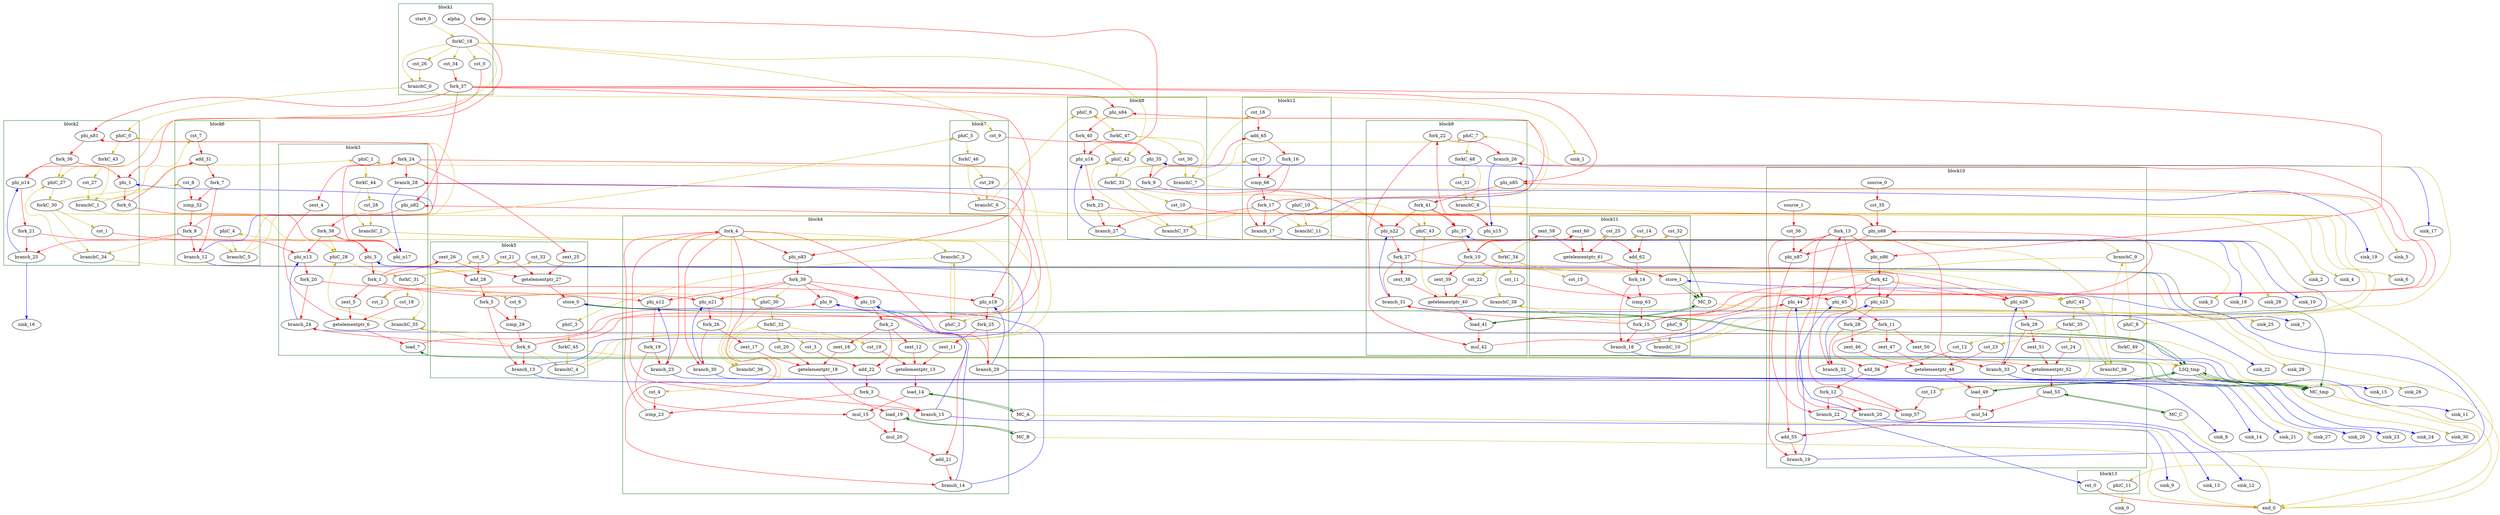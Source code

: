 Digraph G {
	splines=spline;
//DHLS version: 0.1.1" [shape = "none" pos = "20,20!"]

	subgraph cluster_0 {
	color = "darkgreen";
		label = "block1";
		"alpha" [type = "Entry", bbID= 1, in = "in1:32", out = "out1:32"];
		"beta" [type = "Entry", bbID= 1, in = "in1:32", out = "out1:32"];
		"cst_0" [type = "Constant", bbID= 1, in = "in1:32", out = "out1:32", value = "0x00000000"];
		"start_0" [type = "Entry", control= "true", bbID= 1, in = "in1:0", out = "out1:0"];
		"branchC_0" [type = "Branch", bbID= 1,  in = "in1:0 in2?:1", out = "out1+:0 out2-:0"];
		"cst_26" [type = "Constant", bbID= 1, in = "in1:32", out = "out1:32", value = "0x00000001"];
		"cst_34" [type = "Constant", bbID= 1, in = "in1:32", out = "out1:32", value = "0x00000001"];
		"forkC_18" [type = "Fork", bbID= 1, in = "in1:0", out = "out1:0 out2:0 out3:0 out4:0 out5:0 out6:0 out7:0 "];
		"fork_37" [type = "Fork", bbID= 1, in = "in1:32", out = "out1:32 out2:32 out3:32 out4:32 out5:32 out6:32 "];

	}

	subgraph cluster_1 {
	color = "darkgreen";
		label = "block2";
		"phi_1" [type = "Mux", bbID= 2, in = "in1?:1 in2:32 in3:32 ", out = "out1:32", delay=0.366];
		"cst_1" [type = "Constant", bbID= 2, in = "in1:32", out = "out1:32", value = "0x00000000"];
		"phiC_0" [type = "Merge", bbID= 2, in = "in1:0 in2:0 ", out = "out1:0", delay=0.166];
		"branchC_1" [type = "Branch", bbID= 2,  in = "in1:0 in2?:1", out = "out1+:0 out2-:0"];
		"cst_27" [type = "Constant", bbID= 2, in = "in1:32", out = "out1:32", value = "0x00000001"];
		"phi_n14" [type = "Mux", bbID= 2, in = "in1?:1 in2:32 in3:32 ", out = "out1:32", delay=0.366];
		"phiC_27" [type = "Mux", bbID= 2, in = "in1?:1 in2:0 in3:0 ", out = "out1:0", delay=0.166];
		"phi_n81" [type = "Merge", bbID= 2, in = "in1:32 in2:32*i ", out = "out1:32", delay=0.366];
		"branch_25" [type = "Branch", bbID= 2,  in = "in1:32 in2?:1*i", out = "out1+:32 out2-:32"];
		"branchC_34" [type = "Branch", bbID= 2,  in = "in1:0 in2?:1*i", out = "out1+:0 out2-:0"];
		"fork_0" [type = "Fork", bbID= 2, in = "in1:32", out = "out1:32 out2:32 "];
		"fork_21" [type = "Fork", bbID= 2, in = "in1:32", out = "out1:32 out2:32 "];
		"forkC_30" [type = "Fork", bbID= 2, in = "in1:0", out = "out1:0 out2:0 out3:0 out4:0 out5:0 "];
		"fork_36" [type = "Fork", bbID= 2, in = "in1:32", out = "out1:32 out2:32 out3:32 "];
		"forkC_43" [type = "Fork", bbID= 2, in = "in1:0", out = "out1:0 out2:0 "];

	}

	subgraph cluster_2 {
	color = "darkgreen";
		label = "block3";
		"phi_3" [type = "Mux", bbID= 3, in = "in1?:1 in2:32 in3:32 ", out = "out1:32", delay=0.366];
		"zext_4" [type = "Operator", bbID= 3, op = "zext_op", in = "in1:32 ", out = "out1:32 ", delay=0.000, latency=0, II=1];
		"zext_5" [type = "Operator", bbID= 3, op = "zext_op", in = "in1:32 ", out = "out1:32 ", delay=0.000, latency=0, II=1];
		"getelementptr_6" [type = "Operator", bbID= 3, op = "getelementptr_op", in = "in1:32 in2:32 in3:32 ", out = "out1:32 ", constants=1, delay=2.966, latency=0, II=1];
		"load_7" [type = "Operator", bbID= 3, op = "mc_load_op",bbID= 3, portId= 0, offset= 0, in = "in1:32 in2:32", out = "out1:32 out2:32 ", delay=0.000, latency=2, II=1];
		"cst_2" [type = "Constant", bbID= 3, in = "in1:32", out = "out1:32", value = "0x00000000"];
		"cst_18" [type = "Constant", bbID= 3, in = "in1:32", out = "out1:32", value = "0x0000000A"];
		"phiC_1" [type = "Merge", bbID= 3, in = "in1:0 in2:0 ", out = "out1:0", delay=0.166];
		"branchC_2" [type = "Branch", bbID= 3,  in = "in1:0 in2?:1", out = "out1+:0 out2-:0"];
		"cst_28" [type = "Constant", bbID= 3, in = "in1:32", out = "out1:32", value = "0x00000001"];
		"phi_n13" [type = "Mux", bbID= 3, in = "in1?:1 in2:32 in3:32 ", out = "out1:32", delay=0.366];
		"phi_n17" [type = "Mux", bbID= 3, in = "in1?:1 in2:32 in3:32 ", out = "out1:32", delay=0.366];
		"phiC_28" [type = "Mux", bbID= 3, in = "in1?:1 in2:0 in3:0 ", out = "out1:0", delay=0.166];
		"phi_n82" [type = "Merge", bbID= 3, in = "in1:32 in2:32*i ", out = "out1:32", delay=0.366];
		"branch_24" [type = "Branch", bbID= 3,  in = "in1:32 in2?:1*i", out = "out1+:32 out2-:32"];
		"branch_28" [type = "Branch", bbID= 3,  in = "in1:32 in2?:1*i", out = "out1+:32 out2-:32"];
		"branchC_35" [type = "Branch", bbID= 3,  in = "in1:0 in2?:1*i", out = "out1+:0 out2-:0"];
		"fork_1" [type = "Fork", bbID= 3, in = "in1:32", out = "out1:32 out2:32 out3:32 out4:32 "];
		"fork_20" [type = "Fork", bbID= 3, in = "in1:32", out = "out1:32 out2:32 "];
		"fork_24" [type = "Fork", bbID= 3, in = "in1:32", out = "out1:32 out2:32 out3:32 out4:32 "];
		"forkC_31" [type = "Fork", bbID= 3, in = "in1:0", out = "out1:0 out2:0 out3:0 out4:0 out5:0 out6:0 out7:0 out8:0 "];
		"fork_38" [type = "Fork", bbID= 3, in = "in1:32", out = "out1:32 out2:32 out3:32 out4:32 "];
		"forkC_44" [type = "Fork", bbID= 3, in = "in1:0", out = "out1:0 out2:0 "];

	}

	subgraph cluster_3 {
	color = "darkgreen";
		label = "block4";
		"phi_9" [type = "Mux", bbID= 4, in = "in1?:1 in2:32 in3:32 ", out = "out1:32", delay=0.366];
		"phi_10" [type = "Mux", bbID= 4, in = "in1?:1 in2:32 in3:32 ", out = "out1:32", delay=0.366];
		"zext_11" [type = "Operator", bbID= 4, op = "zext_op", in = "in1:32 ", out = "out1:32 ", delay=0.000, latency=0, II=1];
		"zext_12" [type = "Operator", bbID= 4, op = "zext_op", in = "in1:32 ", out = "out1:32 ", delay=0.000, latency=0, II=1];
		"getelementptr_13" [type = "Operator", bbID= 4, op = "getelementptr_op", in = "in1:32 in2:32 in3:32 ", out = "out1:32 ", constants=1, delay=2.966, latency=0, II=1];
		"load_14" [type = "Operator", bbID= 4, op = "mc_load_op",bbID= 4, portId= 0, offset= 0, in = "in1:32 in2:32", out = "out1:32 out2:32 ", delay=0.000, latency=2, II=1];
		"mul_15" [type = "Operator", bbID= 4, op = "mul_op", in = "in1:32 in2:32 ", out = "out1:32 ", delay=0.000, latency=4, II=1];
		"zext_16" [type = "Operator", bbID= 4, op = "zext_op", in = "in1:32 ", out = "out1:32 ", delay=0.000, latency=0, II=1];
		"zext_17" [type = "Operator", bbID= 4, op = "zext_op", in = "in1:32 ", out = "out1:32 ", delay=0.000, latency=0, II=1];
		"getelementptr_18" [type = "Operator", bbID= 4, op = "getelementptr_op", in = "in1:32 in2:32 in3:32 ", out = "out1:32 ", constants=1, delay=2.966, latency=0, II=1];
		"load_19" [type = "Operator", bbID= 4, op = "mc_load_op",bbID= 4, portId= 0, offset= 0, in = "in1:32 in2:32", out = "out1:32 out2:32 ", delay=0.000, latency=2, II=1];
		"mul_20" [type = "Operator", bbID= 4, op = "mul_op", in = "in1:32 in2:32 ", out = "out1:32 ", delay=0.000, latency=4, II=1];
		"add_21" [type = "Operator", bbID= 4, op = "add_op", in = "in1:32 in2:32 ", out = "out1:32 ", delay=1.693, latency=0, II=1];
		"cst_3" [type = "Constant", bbID= 4, in = "in1:32", out = "out1:32", value = "0x00000001"];
		"add_22" [type = "Operator", bbID= 4, op = "add_op", in = "in1:32 in2:32 ", out = "out1:32 ", delay=1.693, latency=0, II=1];
		"cst_4" [type = "Constant", bbID= 4, in = "in1:32", out = "out1:32", value = "0x0000000A"];
		"icmp_23" [type = "Operator", bbID= 4, op = "icmp_ult_op", in = "in1:32 in2:32 ", out = "out1:1 ", delay=1.530, latency=0, II=1];
		"cst_19" [type = "Constant", bbID= 4, in = "in1:32", out = "out1:32", value = "0x0000000A"];
		"cst_20" [type = "Constant", bbID= 4, in = "in1:32", out = "out1:32", value = "0x0000000A"];
		"phiC_2" [type = "Merge", bbID= 4, in = "in1:0 in2:0 ", out = "out1:0", delay=0.166];
		"branchC_3" [type = "Branch", bbID= 4,  in = "in1:0 in2?:1", out = "out1+:0 out2-:0"];
		"phi_n12" [type = "Mux", bbID= 4, in = "in1?:1 in2:32 in3:32 ", out = "out1:32", delay=0.366];
		"phi_n18" [type = "Mux", bbID= 4, in = "in1?:1 in2:32 in3:32 ", out = "out1:32", delay=0.366];
		"phi_n21" [type = "Mux", bbID= 4, in = "in1?:1 in2:32 in3:32 ", out = "out1:32", delay=0.366];
		"phiC_30" [type = "Mux", bbID= 4, in = "in1?:1 in2:0 in3:0 ", out = "out1:0", delay=0.166];
		"branch_14" [type = "Branch", bbID= 4,  in = "in1:32 in2?:1*i", out = "out1+:32 out2-:32"];
		"phi_n83" [type = "Merge", bbID= 4, in = "in1:32 in2:32*i ", out = "out1:32", delay=0.366];
		"branch_15" [type = "Branch", bbID= 4,  in = "in1:32 in2?:1*i", out = "out1+:32 out2-:32"];
		"branch_23" [type = "Branch", bbID= 4,  in = "in1:32 in2?:1*i", out = "out1+:32 out2-:32"];
		"branch_29" [type = "Branch", bbID= 4,  in = "in1:32 in2?:1*i", out = "out1+:32 out2-:32"];
		"branch_30" [type = "Branch", bbID= 4,  in = "in1:32 in2?:1*i", out = "out1+:32 out2-:32"];
		"branchC_36" [type = "Branch", bbID= 4,  in = "in1:0 in2?:1*i", out = "out1+:0 out2-:0"];
		"fork_2" [type = "Fork", bbID= 4, in = "in1:32", out = "out1:32 out2:32 out3:32 "];
		"fork_3" [type = "Fork", bbID= 4, in = "in1:32", out = "out1:32 out2:32 "];
		"fork_4" [type = "Fork", bbID= 4, in = "in1:32", out = "out1:32 out2:32 out3:32 out4:32 out5:32 out6:32 out7:32 out8:32 "];
		"fork_19" [type = "Fork", bbID= 4, in = "in1:32", out = "out1:32 out2:32 "];
		"fork_25" [type = "Fork", bbID= 4, in = "in1:32", out = "out1:32 out2:32 "];
		"fork_26" [type = "Fork", bbID= 4, in = "in1:32", out = "out1:32 out2:32 "];
		"forkC_32" [type = "Fork", bbID= 4, in = "in1:0", out = "out1:0 out2:0 out3:0 out4:0 out5:0 "];
		"fork_39" [type = "Fork", bbID= 4, in = "in1:32", out = "out1:32 out2:32 out3:32 out4:32 out5:32 out6:32 "];

	}

	subgraph cluster_4 {
	color = "darkgreen";
		label = "block5";
		"zext_25" [type = "Operator", bbID= 5, op = "zext_op", in = "in1:32 ", out = "out1:32 ", delay=0.000, latency=0, II=1];
		"zext_26" [type = "Operator", bbID= 5, op = "zext_op", in = "in1:32 ", out = "out1:32 ", delay=0.000, latency=0, II=1];
		"getelementptr_27" [type = "Operator", bbID= 5, op = "getelementptr_op", in = "in1:32 in2:32 in3:32 ", out = "out1:32 ", constants=1, delay=2.966, latency=0, II=1];
		"store_0" [type = "Operator", bbID= 5, op = "lsq_store_op",bbID= 5, portId= 0, offset= 0, in = "in1:32 in2:32 ", out = "out1:32 out2:32", delay=0.000, latency=0, II=1];
		"cst_5" [type = "Constant", bbID= 5, in = "in1:32", out = "out1:32", value = "0x00000001"];
		"add_28" [type = "Operator", bbID= 5, op = "add_op", in = "in1:32 in2:32 ", out = "out1:32 ", delay=1.693, latency=0, II=1];
		"cst_6" [type = "Constant", bbID= 5, in = "in1:32", out = "out1:32", value = "0x0000000A"];
		"icmp_29" [type = "Operator", bbID= 5, op = "icmp_ult_op", in = "in1:32 in2:32 ", out = "out1:1 ", delay=1.530, latency=0, II=1];
		"cst_21" [type = "Constant", bbID= 5, in = "in1:32", out = "out1:32", value = "0x0000000A"];
		"phiC_3" [type = "Merge", bbID= 5, in = "in1:0 ", out = "out1:0", delay=0.166];
		"branchC_4" [type = "Branch", bbID= 5,  in = "in1:0 in2?:1", out = "out1+:0 out2-:0"];
		"cst_33" [type = "Constant", bbID= 5, in = "in1:32", out = "out1:32", value = "0x00000001"];
		"branch_13" [type = "Branch", bbID= 5,  in = "in1:32 in2?:1*i", out = "out1+:32 out2-:32"];
		"fork_5" [type = "Fork", bbID= 5, in = "in1:32", out = "out1:32 out2:32 "];
		"fork_6" [type = "Fork", bbID= 5, in = "in1:32", out = "out1:32 out2:32 out3:32 out4:32 out5:32 out6:32 "];
		"forkC_45" [type = "Fork", bbID= 5, in = "in1:0", out = "out1:0 out2:0 "];

	}

	subgraph cluster_5 {
	color = "darkgreen";
		label = "block6";
		"cst_7" [type = "Constant", bbID= 6, in = "in1:32", out = "out1:32", value = "0x00000001"];
		"add_31" [type = "Operator", bbID= 6, op = "add_op", in = "in1:32 in2:32 ", out = "out1:32 ", delay=1.693, latency=0, II=1];
		"cst_8" [type = "Constant", bbID= 6, in = "in1:32", out = "out1:32", value = "0x0000000A"];
		"icmp_32" [type = "Operator", bbID= 6, op = "icmp_ult_op", in = "in1:32 in2:32 ", out = "out1:1 ", delay=1.530, latency=0, II=1];
		"phiC_4" [type = "Merge", bbID= 6, in = "in1:0 ", out = "out1:0", delay=0.166];
		"branchC_5" [type = "Branch", bbID= 6,  in = "in1:0 in2?:1", out = "out1+:0 out2-:0"];
		"branch_12" [type = "Branch", bbID= 6,  in = "in1:32 in2?:1*i", out = "out1+:32 out2-:32"];
		"fork_7" [type = "Fork", bbID= 6, in = "in1:32", out = "out1:32 out2:32 "];
		"fork_8" [type = "Fork", bbID= 6, in = "in1:32", out = "out1:32 out2:32 out3:32 out4:32 out5:32 "];

	}

	subgraph cluster_6 {
	color = "darkgreen";
		label = "block7";
		"cst_9" [type = "Constant", bbID= 7, in = "in1:32", out = "out1:32", value = "0x00000000"];
		"phiC_5" [type = "Merge", bbID= 7, in = "in1:0 ", out = "out1:0", delay=0.166];
		"branchC_6" [type = "Branch", bbID= 7,  in = "in1:0 in2?:1", out = "out1+:0 out2-:0"];
		"cst_29" [type = "Constant", bbID= 7, in = "in1:32", out = "out1:32", value = "0x00000001"];
		"forkC_46" [type = "Fork", bbID= 7, in = "in1:0", out = "out1:0 out2:0 "];

	}

	subgraph cluster_7 {
	color = "darkgreen";
		label = "block8";
		"phi_35" [type = "Mux", bbID= 8, in = "in1?:1 in2:32 in3:32 ", out = "out1:32", delay=0.366];
		"cst_10" [type = "Constant", bbID= 8, in = "in1:32", out = "out1:32", value = "0x00000000"];
		"phiC_6" [type = "Merge", bbID= 8, in = "in1:0 in2:0 ", out = "out1:0", delay=0.166];
		"branchC_7" [type = "Branch", bbID= 8,  in = "in1:0 in2?:1", out = "out1+:0 out2-:0"];
		"cst_30" [type = "Constant", bbID= 8, in = "in1:32", out = "out1:32", value = "0x00000001"];
		"phi_n16" [type = "Mux", bbID= 8, in = "in1?:1 in2:32 in3:32 ", out = "out1:32", delay=0.366];
		"phiC_42" [type = "Mux", bbID= 8, in = "in1?:1 in2:0 in3:0 ", out = "out1:0", delay=0.166];
		"phi_n84" [type = "Merge", bbID= 8, in = "in1:32 in2:32*i ", out = "out1:32", delay=0.366];
		"branch_27" [type = "Branch", bbID= 8,  in = "in1:32 in2?:1*i", out = "out1+:32 out2-:32"];
		"branchC_37" [type = "Branch", bbID= 8,  in = "in1:0 in2?:1*i", out = "out1+:0 out2-:0"];
		"fork_9" [type = "Fork", bbID= 8, in = "in1:32", out = "out1:32 out2:32 "];
		"fork_23" [type = "Fork", bbID= 8, in = "in1:32", out = "out1:32 out2:32 "];
		"forkC_33" [type = "Fork", bbID= 8, in = "in1:0", out = "out1:0 out2:0 out3:0 out4:0 out5:0 "];
		"fork_40" [type = "Fork", bbID= 8, in = "in1:32", out = "out1:32 out2:32 out3:32 "];
		"forkC_47" [type = "Fork", bbID= 8, in = "in1:0", out = "out1:0 out2:0 "];

	}

	subgraph cluster_8 {
	color = "darkgreen";
		label = "block9";
		"phi_37" [type = "Mux", bbID= 9, in = "in1?:1 in2:32 in3:32 ", out = "out1:32", delay=0.366];
		"zext_38" [type = "Operator", bbID= 9, op = "zext_op", in = "in1:32 ", out = "out1:32 ", delay=0.000, latency=0, II=1];
		"zext_39" [type = "Operator", bbID= 9, op = "zext_op", in = "in1:32 ", out = "out1:32 ", delay=0.000, latency=0, II=1];
		"getelementptr_40" [type = "Operator", bbID= 9, op = "getelementptr_op", in = "in1:32 in2:32 in3:32 ", out = "out1:32 ", constants=1, delay=2.966, latency=0, II=1];
		"load_41" [type = "Operator", bbID= 9, op = "mc_load_op",bbID= 9, portId= 0, offset= 0, in = "in1:32 in2:32", out = "out1:32 out2:32 ", delay=0.000, latency=2, II=1];
		"mul_42" [type = "Operator", bbID= 9, op = "mul_op", in = "in1:32 in2:32 ", out = "out1:32 ", delay=0.000, latency=4, II=1];
		"cst_11" [type = "Constant", bbID= 9, in = "in1:32", out = "out1:32", value = "0x00000000"];
		"cst_22" [type = "Constant", bbID= 9, in = "in1:32", out = "out1:32", value = "0x0000000A"];
		"phiC_7" [type = "Merge", bbID= 9, in = "in1:0 in2:0 ", out = "out1:0", delay=0.166];
		"branchC_8" [type = "Branch", bbID= 9,  in = "in1:0 in2?:1", out = "out1+:0 out2-:0"];
		"cst_31" [type = "Constant", bbID= 9, in = "in1:32", out = "out1:32", value = "0x00000001"];
		"phi_n15" [type = "Mux", bbID= 9, in = "in1?:1 in2:32 in3:32 ", out = "out1:32", delay=0.366];
		"phi_n22" [type = "Mux", bbID= 9, in = "in1?:1 in2:32 in3:32 ", out = "out1:32", delay=0.366];
		"phiC_43" [type = "Mux", bbID= 9, in = "in1?:1 in2:0 in3:0 ", out = "out1:0", delay=0.166];
		"phi_n85" [type = "Merge", bbID= 9, in = "in1:32 in2:32*i ", out = "out1:32", delay=0.366];
		"branch_26" [type = "Branch", bbID= 9,  in = "in1:32 in2?:1*i", out = "out1+:32 out2-:32"];
		"branch_31" [type = "Branch", bbID= 9,  in = "in1:32 in2?:1*i", out = "out1+:32 out2-:32"];
		"branchC_38" [type = "Branch", bbID= 9,  in = "in1:0 in2?:1*i", out = "out1+:0 out2-:0"];
		"fork_10" [type = "Fork", bbID= 9, in = "in1:32", out = "out1:32 out2:32 out3:32 out4:32 "];
		"fork_22" [type = "Fork", bbID= 9, in = "in1:32", out = "out1:32 out2:32 "];
		"fork_27" [type = "Fork", bbID= 9, in = "in1:32", out = "out1:32 out2:32 out3:32 out4:32 "];
		"forkC_34" [type = "Fork", bbID= 9, in = "in1:0", out = "out1:0 out2:0 out3:0 out4:0 out5:0 out6:0 out7:0 out8:0 "];
		"fork_41" [type = "Fork", bbID= 9, in = "in1:32", out = "out1:32 out2:32 out3:32 out4:32 "];
		"forkC_48" [type = "Fork", bbID= 9, in = "in1:0", out = "out1:0 out2:0 "];

	}

	subgraph cluster_9 {
	color = "darkgreen";
		label = "block10";
		"phi_44" [type = "Mux", bbID= 10, in = "in1?:1 in2:32 in3:32 ", out = "out1:32", delay=0.366];
		"phi_45" [type = "Mux", bbID= 10, in = "in1?:1 in2:32 in3:32 ", out = "out1:32", delay=0.366];
		"zext_46" [type = "Operator", bbID= 10, op = "zext_op", in = "in1:32 ", out = "out1:32 ", delay=0.000, latency=0, II=1];
		"zext_47" [type = "Operator", bbID= 10, op = "zext_op", in = "in1:32 ", out = "out1:32 ", delay=0.000, latency=0, II=1];
		"getelementptr_48" [type = "Operator", bbID= 10, op = "getelementptr_op", in = "in1:32 in2:32 in3:32 ", out = "out1:32 ", constants=1, delay=2.966, latency=0, II=1];
		"load_49" [type = "Operator", bbID= 10, op = "lsq_load_op",bbID= 10, portId= 0, offset= 0, in = "in1:32 in2:32", out = "out1:32 out2:32 ", delay=0.000, latency=5, II=1];
		"zext_50" [type = "Operator", bbID= 10, op = "zext_op", in = "in1:32 ", out = "out1:32 ", delay=0.000, latency=0, II=1];
		"zext_51" [type = "Operator", bbID= 10, op = "zext_op", in = "in1:32 ", out = "out1:32 ", delay=0.000, latency=0, II=1];
		"getelementptr_52" [type = "Operator", bbID= 10, op = "getelementptr_op", in = "in1:32 in2:32 in3:32 ", out = "out1:32 ", constants=1, delay=2.966, latency=0, II=1];
		"load_53" [type = "Operator", bbID= 10, op = "mc_load_op",bbID= 10, portId= 0, offset= 0, in = "in1:32 in2:32", out = "out1:32 out2:32 ", delay=0.000, latency=2, II=1];
		"mul_54" [type = "Operator", bbID= 10, op = "mul_op", in = "in1:32 in2:32 ", out = "out1:32 ", delay=0.000, latency=4, II=1];
		"add_55" [type = "Operator", bbID= 10, op = "add_op", in = "in1:32 in2:32 ", out = "out1:32 ", delay=1.693, latency=0, II=1];
		"cst_12" [type = "Constant", bbID= 10, in = "in1:32", out = "out1:32", value = "0x00000001"];
		"add_56" [type = "Operator", bbID= 10, op = "add_op", in = "in1:32 in2:32 ", out = "out1:32 ", delay=1.693, latency=0, II=1];
		"cst_13" [type = "Constant", bbID= 10, in = "in1:32", out = "out1:32", value = "0x0000000A"];
		"icmp_57" [type = "Operator", bbID= 10, op = "icmp_ult_op", in = "in1:32 in2:32 ", out = "out1:1 ", delay=1.530, latency=0, II=1];
		"cst_23" [type = "Constant", bbID= 10, in = "in1:32", out = "out1:32", value = "0x0000000A"];
		"cst_24" [type = "Constant", bbID= 10, in = "in1:32", out = "out1:32", value = "0x0000000A"];
		"phiC_8" [type = "Merge", bbID= 10, in = "in1:0 in2:0 ", out = "out1:0", delay=0.166];
		"branchC_9" [type = "Branch", bbID= 10,  in = "in1:0 in2?:1", out = "out1+:0 out2-:0"];
		"phi_n23" [type = "Mux", bbID= 10, in = "in1?:1 in2:32 in3:32 ", out = "out1:32", delay=0.366];
		"phi_n26" [type = "Mux", bbID= 10, in = "in1?:1 in2:32 in3:32 ", out = "out1:32", delay=0.366];
		"phiC_45" [type = "Mux", bbID= 10, in = "in1?:1 in2:0 in3:0 ", out = "out1:0", delay=0.166];
		"branch_19" [type = "Branch", bbID= 10,  in = "in1:32 in2?:1*i", out = "out1+:32 out2-:32"];
		"phi_n86" [type = "Merge", bbID= 10, in = "in1:32 in2:32*i ", out = "out1:32", delay=0.366];
		"branch_20" [type = "Branch", bbID= 10,  in = "in1:32 in2?:1*i", out = "out1+:32 out2-:32"];
		"phi_n87" [type = "Mux", bbID= 10, in = "in1?:1 in2:32 in3:32 ", out = "out1:32", delay=0.366];
		"phi_n88" [type = "Mux", bbID= 10, in = "in1?:1 in2:32 in3:32 ", out = "out1:32", delay=0.366];
		"cst_35" [type = "Constant", bbID= 10, in = "in1:32", out = "out1:32", value = "0x00000001"];
		"source_0" [type = "Source", bbID= 10, out = "out1:0"];
		"cst_36" [type = "Constant", bbID= 10, in = "in1:32", out = "out1:32", value = "0x00000001"];
		"source_1" [type = "Source", bbID= 10, out = "out1:0"];
		"branch_22" [type = "Branch", bbID= 10,  in = "in1:32 in2?:1", out = "out1+:32 out2-:32"];
		"branch_32" [type = "Branch", bbID= 10,  in = "in1:32 in2?:1*i", out = "out1+:32 out2-:32"];
		"branch_33" [type = "Branch", bbID= 10,  in = "in1:32 in2?:1*i", out = "out1+:32 out2-:32"];
		"branchC_39" [type = "Branch", bbID= 10,  in = "in1:0 in2?:1*i", out = "out1+:0 out2-:0"];
		"fork_11" [type = "Fork", bbID= 10, in = "in1:32", out = "out1:32 out2:32 out3:32 "];
		"fork_12" [type = "Fork", bbID= 10, in = "in1:32", out = "out1:32 out2:32 out3:32 "];
		"fork_13" [type = "Fork", bbID= 10, in = "in1:32", out = "out1:32 out2:32 out3:32 out4:32 out5:32 out6:32 out7:32 out8:32 "];
		"fork_28" [type = "Fork", bbID= 10, in = "in1:32", out = "out1:32 out2:32 "];
		"fork_29" [type = "Fork", bbID= 10, in = "in1:32", out = "out1:32 out2:32 "];
		"forkC_35" [type = "Fork", bbID= 10, in = "in1:0", out = "out1:0 out2:0 out3:0 out4:0 out5:0 "];
		"fork_42" [type = "Fork", bbID= 10, in = "in1:32", out = "out1:32 out2:32 out3:32 out4:32 out5:32 "];
		"forkC_49" [type = "Fork", bbID= 10, in = "in1:0", out = "out1:0 out2:0 "];

	}

	subgraph cluster_10 {
	color = "darkgreen";
		label = "block11";
		"zext_59" [type = "Operator", bbID= 11, op = "zext_op", in = "in1:32 ", out = "out1:32 ", delay=0.000, latency=0, II=1];
		"zext_60" [type = "Operator", bbID= 11, op = "zext_op", in = "in1:32 ", out = "out1:32 ", delay=0.000, latency=0, II=1];
		"getelementptr_61" [type = "Operator", bbID= 11, op = "getelementptr_op", in = "in1:32 in2:32 in3:32 ", out = "out1:32 ", constants=1, delay=2.966, latency=0, II=1];
		"store_1" [type = "Operator", bbID= 11, op = "mc_store_op",bbID= 11, portId= 0, offset= 0, in = "in1:32 in2:32 ", out = "out1:32 out2:32", delay=0.000, latency=0, II=1];
		"cst_14" [type = "Constant", bbID= 11, in = "in1:32", out = "out1:32", value = "0x00000001"];
		"add_62" [type = "Operator", bbID= 11, op = "add_op", in = "in1:32 in2:32 ", out = "out1:32 ", delay=1.693, latency=0, II=1];
		"cst_15" [type = "Constant", bbID= 11, in = "in1:32", out = "out1:32", value = "0x0000000A"];
		"icmp_63" [type = "Operator", bbID= 11, op = "icmp_ult_op", in = "in1:32 in2:32 ", out = "out1:1 ", delay=1.530, latency=0, II=1];
		"cst_25" [type = "Constant", bbID= 11, in = "in1:32", out = "out1:32", value = "0x0000000A"];
		"phiC_9" [type = "Merge", bbID= 11, in = "in1:0 ", out = "out1:0", delay=0.166];
		"branchC_10" [type = "Branch", bbID= 11,  in = "in1:0 in2?:1", out = "out1+:0 out2-:0"];
		"cst_32" [type = "Constant", bbID= 11, in = "in1:32", out = "out1:32", value = "0x00000001"];
		"branch_18" [type = "Branch", bbID= 11,  in = "in1:32 in2?:1*i", out = "out1+:32 out2-:32"];
		"fork_14" [type = "Fork", bbID= 11, in = "in1:32", out = "out1:32 out2:32 "];
		"fork_15" [type = "Fork", bbID= 11, in = "in1:32", out = "out1:32 out2:32 out3:32 out4:32 out5:32 out6:32 out7:32 "];

	}

	subgraph cluster_11 {
	color = "darkgreen";
		label = "block12";
		"cst_16" [type = "Constant", bbID= 12, in = "in1:32", out = "out1:32", value = "0x00000001"];
		"add_65" [type = "Operator", bbID= 12, op = "add_op", in = "in1:32 in2:32 ", out = "out1:32 ", delay=1.693, latency=0, II=1];
		"cst_17" [type = "Constant", bbID= 12, in = "in1:32", out = "out1:32", value = "0x0000000A"];
		"icmp_66" [type = "Operator", bbID= 12, op = "icmp_ult_op", in = "in1:32 in2:32 ", out = "out1:1 ", delay=1.530, latency=0, II=1];
		"phiC_10" [type = "Merge", bbID= 12, in = "in1:0 ", out = "out1:0", delay=0.166];
		"branchC_11" [type = "Branch", bbID= 12,  in = "in1:0 in2?:1", out = "out1+:0 out2-:0"];
		"branch_17" [type = "Branch", bbID= 12,  in = "in1:32 in2?:1*i", out = "out1+:32 out2-:32"];
		"fork_16" [type = "Fork", bbID= 12, in = "in1:32", out = "out1:32 out2:32 "];
		"fork_17" [type = "Fork", bbID= 12, in = "in1:32", out = "out1:32 out2:32 out3:32 out4:32 out5:32 out6:32 "];

	}

	subgraph cluster_12 {
	color = "darkgreen";
		label = "block13";
		"ret_0" [type = "Operator", bbID= 13, op = "ret_op", in = "in1:32 ", out = "out1:32 ", delay=0.000, latency=0, II=1];
		"phiC_11" [type = "Merge", bbID= 13, in = "in1:0 ", out = "out1:0", delay=0.166];

	}
	"sink_0" [type = "Sink", bbID= 0, in = "in1:0"];
	"sink_1" [type = "Sink", bbID= 0, in = "in1:0"];
	"sink_2" [type = "Sink", bbID= 0, in = "in1:0"];
	"sink_3" [type = "Sink", bbID= 0, in = "in1:0"];
	"sink_4" [type = "Sink", bbID= 0, in = "in1:0"];
	"sink_5" [type = "Sink", bbID= 0, in = "in1:0"];
	"sink_6" [type = "Sink", bbID= 0, in = "in1:0"];
	"LSQ_tmp" [type = "LSQ", bbID= 0, in = "in1:0*c0 in2:0*c1 in3:32*s0a in4:32*s0d in5:32*l0a in6:32*x0d ", out = "out1:32*l0d out2:0*e out3:32*x0a out4:32*y0a out5:32*y0d ", memory = "tmp", bbcount = 2, ldcount = 1, stcount = 1, fifoDepth = 16, numLoads = "{0; 1}", numStores = "{1; 0}", loadOffsets = "{{0;0;0;0;0;0;0;0;0;0;0;0;0;0;0;0};{0;0;0;0;0;0;0;0;0;0;0;0;0;0;0;0}}", storeOffsets = "{{0;0;0;0;0;0;0;0;0;0;0;0;0;0;0;0};{0;0;0;0;0;0;0;0;0;0;0;0;0;0;0;0}}", loadPorts = "{{0;0;0;0;0;0;0;0;0;0;0;0;0;0;0;0};{0;0;0;0;0;0;0;0;0;0;0;0;0;0;0;0}}", storePorts = "{{0;0;0;0;0;0;0;0;0;0;0;0;0;0;0;0};{0;0;0;0;0;0;0;0;0;0;0;0;0;0;0;0}}"];
	"MC_tmp" [type = "MC", bbID= 0, in = "in1:32*c0 in2:32*l0a in3:32*l1a in4:32*s0a in5:32*s0d ", out = "out1:32*l0d out2:32*l1d out3:0*e ", memory = "tmp", bbcount = 1, ldcount = 2, stcount = 1];
	"MC_A" [type = "MC", bbID= 0, in = "in1:32*l0a ", out = "out1:32*l0d out2:0*e ", memory = "A", bbcount = 0, ldcount = 1, stcount = 0];
	"MC_B" [type = "MC", bbID= 0, in = "in1:32*l0a ", out = "out1:32*l0d out2:0*e ", memory = "B", bbcount = 0, ldcount = 1, stcount = 0];
	"MC_D" [type = "MC", bbID= 0, in = "in1:32*c0 in2:32*l0a in3:32*s0a in4:32*s0d ", out = "out1:32*l0d out2:0*e ", memory = "D", bbcount = 1, ldcount = 1, stcount = 1];
	"MC_C" [type = "MC", bbID= 0, in = "in1:32*l0a ", out = "out1:32*l0d out2:0*e ", memory = "C", bbcount = 0, ldcount = 1, stcount = 0];
	"sink_7" [type = "Sink", bbID= 0, in = "in1:32"];
	"sink_8" [type = "Sink", bbID= 0, in = "in1:32"];
	"sink_9" [type = "Sink", bbID= 0, in = "in1:32"];
	"sink_10" [type = "Sink", bbID= 0, in = "in1:32"];
	"sink_11" [type = "Sink", bbID= 0, in = "in1:32"];
	"sink_12" [type = "Sink", bbID= 0, in = "in1:32"];
	"sink_13" [type = "Sink", bbID= 0, in = "in1:32"];
	"sink_14" [type = "Sink", bbID= 0, in = "in1:32"];
	"sink_15" [type = "Sink", bbID= 0, in = "in1:32"];
	"sink_16" [type = "Sink", bbID= 0, in = "in1:32"];
	"sink_17" [type = "Sink", bbID= 0, in = "in1:32"];
	"sink_18" [type = "Sink", bbID= 0, in = "in1:32"];
	"sink_19" [type = "Sink", bbID= 0, in = "in1:32"];
	"sink_20" [type = "Sink", bbID= 0, in = "in1:32"];
	"sink_21" [type = "Sink", bbID= 0, in = "in1:32"];
	"sink_22" [type = "Sink", bbID= 0, in = "in1:32"];
	"sink_23" [type = "Sink", bbID= 0, in = "in1:32"];
	"sink_24" [type = "Sink", bbID= 0, in = "in1:32"];
	"sink_25" [type = "Sink", bbID= 0, in = "in1:0"];
	"sink_26" [type = "Sink", bbID= 0, in = "in1:0"];
	"sink_27" [type = "Sink", bbID= 0, in = "in1:0"];
	"sink_28" [type = "Sink", bbID= 0, in = "in1:0"];
	"sink_29" [type = "Sink", bbID= 0, in = "in1:0"];
	"sink_30" [type = "Sink", bbID= 0, in = "in1:0"];
	"end_0" [type = "Exit", bbID= 0, in = "in1:0*e in2:0*e in3:0*e in4:0*e in5:0*e in6:0*e in7:32 ", out = "out1:32"];

	"load_7" -> "MC_tmp" [color = "darkgreen", mem_address = "true", from = "out2", to = "in2"];
	"MC_tmp" -> "load_7" [color = "darkgreen", mem_address = "false", from = "out1", to = "in1"];
	"load_14" -> "MC_A" [color = "darkgreen", mem_address = "true", from = "out2", to = "in1"];
	"MC_A" -> "load_14" [color = "darkgreen", mem_address = "false", from = "out1", to = "in1"];
	"load_19" -> "MC_B" [color = "darkgreen", mem_address = "true", from = "out2", to = "in1"];
	"MC_B" -> "load_19" [color = "darkgreen", mem_address = "false", from = "out1", to = "in1"];
	"store_0" -> "LSQ_tmp" [color = "darkgreen", mem_address = "true", from = "out2", to = "in3"];
	"store_0" -> "LSQ_tmp" [color = "darkgreen", mem_address = "false", from = "out1", to = "in4"];
	"load_41" -> "MC_D" [color = "darkgreen", mem_address = "true", from = "out2", to = "in2"];
	"MC_D" -> "load_41" [color = "darkgreen", mem_address = "false", from = "out1", to = "in1"];
	"load_49" -> "LSQ_tmp" [color = "darkgreen", mem_address = "true", from = "out2", to = "in5"];
	"LSQ_tmp" -> "load_49" [color = "darkgreen", mem_address = "false", from = "out1", to = "in1"];
	"load_53" -> "MC_C" [color = "darkgreen", mem_address = "true", from = "out2", to = "in1"];
	"MC_C" -> "load_53" [color = "darkgreen", mem_address = "false", from = "out1", to = "in1"];
	"store_1" -> "MC_D" [color = "darkgreen", mem_address = "true", from = "out2", to = "in3"];
	"store_1" -> "MC_D" [color = "darkgreen", mem_address = "false", from = "out1", to = "in4"];
	"LSQ_tmp" -> "end_0" [color = "gold3", from = "out2", to = "in1"];
	"cst_33" -> "MC_tmp" [color = "darkgreen", from = "out1", to = "in1"];
	"MC_tmp" -> "end_0" [color = "gold3", from = "out3", to = "in2"];
	"LSQ_tmp" -> "MC_tmp" [color = "darkgreen", mem_address = "true", from = "out3", to = "in3"];
	"LSQ_tmp" -> "MC_tmp" [color = "darkgreen", mem_address = "true", from = "out4", to = "in4"];
	"LSQ_tmp" -> "MC_tmp" [color = "darkgreen", mem_address = "false", from = "out5", to = "in5"];
	"MC_tmp" -> "LSQ_tmp" [color = "darkgreen", mem_address = "false", from = "out2", to = "in6"];
	"MC_A" -> "end_0" [color = "gold3", from = "out2", to = "in3"];
	"MC_B" -> "end_0" [color = "gold3", from = "out2", to = "in4"];
	"cst_32" -> "MC_D" [color = "darkgreen", from = "out1", to = "in1"];
	"MC_D" -> "end_0" [color = "gold3", from = "out2", to = "in5"];
	"MC_C" -> "end_0" [color = "gold3", from = "out2", to = "in6"];
	"alpha" -> "phi_n14" [color = "red", from = "out1", to = "in3"];
	"beta" -> "phi_n16" [color = "red", from = "out1", to = "in3"];
	"cst_0" -> "phi_1" [color = "red", from = "out1", to = "in3"];
	"phi_1" -> "fork_0" [color = "red", from = "out1", to = "in1"];
	"cst_1" -> "phi_3" [color = "red", from = "out1", to = "in3"];
	"phi_3" -> "fork_1" [color = "red", from = "out1", to = "in1"];
	"zext_4" -> "getelementptr_6" [color = "red", from = "out1", to = "in1"];
	"zext_5" -> "getelementptr_6" [color = "red", from = "out1", to = "in2"];
	"getelementptr_6" -> "load_7" [color = "red", from = "out1", to = "in2"];
	"load_7" -> "phi_9" [color = "red", from = "out1", to = "in3"];
	"phi_9" -> "add_21" [color = "red", from = "out1", to = "in1"];
	"cst_2" -> "phi_10" [color = "red", from = "out1", to = "in3"];
	"phi_10" -> "fork_2" [color = "red", from = "out1", to = "in1"];
	"zext_11" -> "getelementptr_13" [color = "red", from = "out1", to = "in1"];
	"zext_12" -> "getelementptr_13" [color = "red", from = "out1", to = "in2"];
	"getelementptr_13" -> "load_14" [color = "red", from = "out1", to = "in2"];
	"load_14" -> "mul_15" [color = "red", from = "out1", to = "in1"];
	"mul_15" -> "mul_20" [color = "red", from = "out1", to = "in1"];
	"zext_16" -> "getelementptr_18" [color = "red", from = "out1", to = "in1"];
	"zext_17" -> "getelementptr_18" [color = "red", from = "out1", to = "in2"];
	"getelementptr_18" -> "load_19" [color = "red", from = "out1", to = "in2"];
	"load_19" -> "mul_20" [color = "red", from = "out1", to = "in2"];
	"mul_20" -> "add_21" [color = "red", from = "out1", to = "in2"];
	"add_21" -> "branch_14" [color = "red", from = "out1", to = "in1"];
	"cst_3" -> "add_22" [color = "red", from = "out1", to = "in2"];
	"add_22" -> "fork_3" [color = "red", from = "out1", to = "in1"];
	"cst_4" -> "icmp_23" [color = "red", from = "out1", to = "in2"];
	"icmp_23" -> "fork_4" [color = "red", from = "out1", to = "in1"];
	"zext_25" -> "getelementptr_27" [color = "red", from = "out1", to = "in1"];
	"zext_26" -> "getelementptr_27" [color = "red", from = "out1", to = "in2"];
	"getelementptr_27" -> "store_0" [color = "red", from = "out1", to = "in2"];
	"cst_5" -> "add_28" [color = "red", from = "out1", to = "in2"];
	"add_28" -> "fork_5" [color = "red", from = "out1", to = "in1"];
	"cst_6" -> "icmp_29" [color = "red", from = "out1", to = "in2"];
	"icmp_29" -> "fork_6" [color = "red", from = "out1", to = "in1"];
	"cst_7" -> "add_31" [color = "red", from = "out1", to = "in2"];
	"add_31" -> "fork_7" [color = "red", from = "out1", to = "in1"];
	"cst_8" -> "icmp_32" [color = "red", from = "out1", to = "in2"];
	"icmp_32" -> "fork_8" [color = "red", from = "out1", to = "in1"];
	"cst_9" -> "phi_35" [color = "red", from = "out1", to = "in3"];
	"phi_35" -> "fork_9" [color = "red", from = "out1", to = "in1"];
	"cst_10" -> "phi_37" [color = "red", from = "out1", to = "in3"];
	"phi_37" -> "fork_10" [color = "red", from = "out1", to = "in1"];
	"zext_38" -> "getelementptr_40" [color = "red", from = "out1", to = "in1"];
	"zext_39" -> "getelementptr_40" [color = "red", from = "out1", to = "in2"];
	"getelementptr_40" -> "load_41" [color = "red", from = "out1", to = "in2"];
	"load_41" -> "mul_42" [color = "red", from = "out1", to = "in1"];
	"mul_42" -> "phi_44" [color = "red", from = "out1", to = "in3"];
	"phi_44" -> "add_55" [color = "red", from = "out1", to = "in1"];
	"cst_11" -> "phi_45" [color = "red", from = "out1", to = "in3"];
	"phi_45" -> "fork_11" [color = "red", from = "out1", to = "in1"];
	"zext_46" -> "getelementptr_48" [color = "red", from = "out1", to = "in1"];
	"zext_47" -> "getelementptr_48" [color = "red", from = "out1", to = "in2"];
	"getelementptr_48" -> "load_49" [color = "red", from = "out1", to = "in2"];
	"load_49" -> "mul_54" [color = "red", from = "out1", to = "in1"];
	"zext_50" -> "getelementptr_52" [color = "red", from = "out1", to = "in1"];
	"zext_51" -> "getelementptr_52" [color = "red", from = "out1", to = "in2"];
	"getelementptr_52" -> "load_53" [color = "red", from = "out1", to = "in2"];
	"load_53" -> "mul_54" [color = "red", from = "out1", to = "in2"];
	"mul_54" -> "add_55" [color = "red", from = "out1", to = "in2"];
	"add_55" -> "branch_19" [color = "red", from = "out1", to = "in1"];
	"cst_12" -> "add_56" [color = "red", from = "out1", to = "in2"];
	"add_56" -> "fork_12" [color = "red", from = "out1", to = "in1"];
	"cst_13" -> "icmp_57" [color = "red", from = "out1", to = "in2"];
	"icmp_57" -> "fork_13" [color = "red", from = "out1", to = "in1"];
	"zext_59" -> "getelementptr_61" [color = "red", from = "out1", to = "in1"];
	"zext_60" -> "getelementptr_61" [color = "red", from = "out1", to = "in2"];
	"getelementptr_61" -> "store_1" [color = "red", from = "out1", to = "in2"];
	"cst_14" -> "add_62" [color = "red", from = "out1", to = "in2"];
	"add_62" -> "fork_14" [color = "red", from = "out1", to = "in1"];
	"cst_15" -> "icmp_63" [color = "red", from = "out1", to = "in2"];
	"icmp_63" -> "fork_15" [color = "red", from = "out1", to = "in1"];
	"cst_16" -> "add_65" [color = "red", from = "out1", to = "in2"];
	"add_65" -> "fork_16" [color = "red", from = "out1", to = "in1"];
	"cst_17" -> "icmp_66" [color = "red", from = "out1", to = "in2"];
	"icmp_66" -> "fork_17" [color = "red", from = "out1", to = "in1"];
	"ret_0" -> "end_0" [color = "red", from = "out1", to = "in7"];
	"cst_18" -> "getelementptr_6" [color = "red", from = "out1", to = "in3"];
	"cst_19" -> "getelementptr_13" [color = "red", from = "out1", to = "in3"];
	"cst_20" -> "getelementptr_18" [color = "red", from = "out1", to = "in3"];
	"cst_21" -> "getelementptr_27" [color = "red", from = "out1", to = "in3"];
	"cst_22" -> "getelementptr_40" [color = "red", from = "out1", to = "in3"];
	"cst_23" -> "getelementptr_48" [color = "red", from = "out1", to = "in3"];
	"cst_24" -> "getelementptr_52" [color = "red", from = "out1", to = "in3"];
	"cst_25" -> "getelementptr_61" [color = "red", from = "out1", to = "in3"];
	"start_0" -> "forkC_18" [color = "gold3", from = "out1", to = "in1"];
	"branchC_0" -> "phiC_0" [color = "gold3", minlen = 3, from = "out1", to = "in1"];
	"branchC_0" -> "sink_1" [color = "gold3", minlen = 3, from = "out2", to = "in1"];
	"cst_26" -> "branchC_0" [color = "gold3", from = "out1", to = "in2"];
	"phiC_0" -> "forkC_43" [color = "gold3", from = "out1", to = "in1"];
	"branchC_1" -> "phiC_1" [color = "gold3", minlen = 3, from = "out1", to = "in1"];
	"branchC_1" -> "sink_2" [color = "gold3", minlen = 3, from = "out2", to = "in1"];
	"cst_27" -> "branchC_1" [color = "gold3", from = "out1", to = "in2"];
	"phiC_1" -> "forkC_44" [color = "gold3", from = "out1", to = "in1"];
	"branchC_2" -> "phiC_2" [color = "gold3", minlen = 3, from = "out1", to = "in1"];
	"branchC_2" -> "sink_3" [color = "gold3", minlen = 3, from = "out2", to = "in1"];
	"cst_28" -> "branchC_2" [color = "gold3", from = "out1", to = "in2"];
	"phiC_2" -> "branchC_3" [color = "gold3", from = "out1", to = "in1"];
	"branchC_3" -> "phiC_2" [color = "gold3", minlen = 3, from = "out1", to = "in2"];
	"branchC_3" -> "phiC_3" [color = "gold3", minlen = 3, from = "out2", to = "in1"];
	"phiC_3" -> "forkC_45" [color = "gold3", from = "out1", to = "in1"];
	"branchC_4" -> "phiC_1" [color = "gold3", minlen = 3, from = "out1", to = "in2"];
	"branchC_4" -> "phiC_4" [color = "gold3", minlen = 3, from = "out2", to = "in1"];
	"phiC_4" -> "branchC_5" [color = "gold3", from = "out1", to = "in1"];
	"branchC_5" -> "phiC_0" [color = "gold3", minlen = 3, from = "out1", to = "in2"];
	"branchC_5" -> "phiC_5" [color = "gold3", minlen = 3, from = "out2", to = "in1"];
	"phiC_5" -> "forkC_46" [color = "gold3", from = "out1", to = "in1"];
	"branchC_6" -> "phiC_6" [color = "gold3", minlen = 3, from = "out1", to = "in1"];
	"branchC_6" -> "sink_4" [color = "gold3", minlen = 3, from = "out2", to = "in1"];
	"cst_29" -> "branchC_6" [color = "gold3", from = "out1", to = "in2"];
	"phiC_6" -> "forkC_47" [color = "gold3", from = "out1", to = "in1"];
	"branchC_7" -> "phiC_7" [color = "gold3", minlen = 3, from = "out1", to = "in1"];
	"branchC_7" -> "sink_5" [color = "gold3", minlen = 3, from = "out2", to = "in1"];
	"cst_30" -> "branchC_7" [color = "gold3", from = "out1", to = "in2"];
	"phiC_7" -> "forkC_48" [color = "gold3", from = "out1", to = "in1"];
	"branchC_8" -> "phiC_8" [color = "gold3", minlen = 3, from = "out1", to = "in1"];
	"branchC_8" -> "sink_6" [color = "gold3", minlen = 3, from = "out2", to = "in1"];
	"cst_31" -> "branchC_8" [color = "gold3", from = "out1", to = "in2"];
	"phiC_8" -> "forkC_49" [color = "gold3", from = "out1", to = "in1"];
	"branchC_9" -> "phiC_8" [color = "gold3", minlen = 3, from = "out1", to = "in2"];
	"branchC_9" -> "phiC_9" [color = "gold3", minlen = 3, from = "out2", to = "in1"];
	"phiC_9" -> "branchC_10" [color = "gold3", from = "out1", to = "in1"];
	"branchC_10" -> "phiC_7" [color = "gold3", minlen = 3, from = "out1", to = "in2"];
	"branchC_10" -> "phiC_10" [color = "gold3", minlen = 3, from = "out2", to = "in1"];
	"phiC_10" -> "branchC_11" [color = "gold3", from = "out1", to = "in1"];
	"branchC_11" -> "phiC_6" [color = "gold3", minlen = 3, from = "out1", to = "in2"];
	"branchC_11" -> "phiC_11" [color = "gold3", minlen = 3, from = "out2", to = "in1"];
	"phiC_11" -> "sink_0" [color = "gold3", from = "out1", to = "in1"];
	"phi_n12" -> "fork_19" [color = "red", from = "out1", to = "in1"];
	"phi_n13" -> "fork_20" [color = "red", from = "out1", to = "in1"];
	"phi_n14" -> "fork_21" [color = "red", from = "out1", to = "in1"];
	"phi_n15" -> "fork_22" [color = "red", from = "out1", to = "in1"];
	"phi_n16" -> "fork_23" [color = "red", from = "out1", to = "in1"];
	"phi_n17" -> "fork_24" [color = "red", from = "out1", to = "in1"];
	"phi_n18" -> "fork_25" [color = "red", from = "out1", to = "in1"];
	"phi_n21" -> "fork_26" [color = "red", from = "out1", to = "in1"];
	"phi_n22" -> "fork_27" [color = "red", from = "out1", to = "in1"];
	"phi_n23" -> "fork_28" [color = "red", from = "out1", to = "in1"];
	"phi_n26" -> "fork_29" [color = "red", from = "out1", to = "in1"];
	"phiC_27" -> "forkC_30" [color = "gold3", from = "out1", to = "in1"];
	"phiC_28" -> "forkC_31" [color = "gold3", from = "out1", to = "in1"];
	"phiC_30" -> "forkC_32" [color = "gold3", from = "out1", to = "in1"];
	"phiC_42" -> "forkC_33" [color = "gold3", from = "out1", to = "in1"];
	"phiC_43" -> "forkC_34" [color = "gold3", from = "out1", to = "in1"];
	"phiC_45" -> "forkC_35" [color = "gold3", from = "out1", to = "in1"];
	"branch_12" -> "sink_7" [color = "blue", minlen = 3, from = "out1", to = "in1"];
	"branch_12" -> "phi_1" [color = "blue", minlen = 3, from = "out2", to = "in2"];
	"phi_n81" -> "fork_36" [color = "red", from = "out1", to = "in1"];
	"cst_34" -> "fork_37" [color = "red", from = "out1", to = "in1"];
	"branch_13" -> "sink_8" [color = "blue", minlen = 3, from = "out1", to = "in1"];
	"branch_13" -> "phi_3" [color = "blue", minlen = 3, from = "out2", to = "in2"];
	"phi_n82" -> "fork_38" [color = "red", from = "out1", to = "in1"];
	"branch_14" -> "store_0" [color = "blue", minlen = 3, from = "out1", to = "in1"];
	"branch_14" -> "phi_9" [color = "blue", minlen = 3, from = "out2", to = "in2"];
	"phi_n83" -> "fork_39" [color = "red", from = "out1", to = "in1"];
	"branch_15" -> "sink_9" [color = "blue", minlen = 3, from = "out1", to = "in1"];
	"branch_15" -> "phi_10" [color = "blue", minlen = 3, from = "out2", to = "in2"];
	"branch_17" -> "sink_10" [color = "blue", minlen = 3, from = "out1", to = "in1"];
	"branch_17" -> "phi_35" [color = "blue", minlen = 3, from = "out2", to = "in2"];
	"phi_n84" -> "fork_40" [color = "red", from = "out1", to = "in1"];
	"branch_18" -> "sink_11" [color = "blue", minlen = 3, from = "out1", to = "in1"];
	"branch_18" -> "phi_37" [color = "blue", minlen = 3, from = "out2", to = "in2"];
	"phi_n85" -> "fork_41" [color = "red", from = "out1", to = "in1"];
	"branch_19" -> "store_1" [color = "blue", minlen = 3, from = "out1", to = "in1"];
	"branch_19" -> "phi_44" [color = "blue", minlen = 3, from = "out2", to = "in2"];
	"phi_n86" -> "fork_42" [color = "red", from = "out1", to = "in1"];
	"branch_20" -> "sink_12" [color = "blue", minlen = 3, from = "out1", to = "in1"];
	"branch_20" -> "phi_45" [color = "blue", minlen = 3, from = "out2", to = "in2"];
	"phi_n87" -> "branch_22" [color = "red", from = "out1", to = "in2"];
	"phi_n88" -> "phi_n87" [color = "red", from = "out1", to = "in2"];
	"cst_35" -> "phi_n88" [color = "red", from = "out1", to = "in3"];
	"source_0" -> "cst_35" [color = "red", from = "out1", to = "in1"];
	"cst_36" -> "phi_n87" [color = "red", from = "out1", to = "in3"];
	"source_1" -> "cst_36" [color = "red", from = "out1", to = "in1"];
	"branch_22" -> "sink_13" [color = "blue", minlen = 3, from = "out1", to = "in1"];
	"branch_22" -> "ret_0" [color = "blue", minlen = 3, from = "out2", to = "in1"];
	"branch_23" -> "sink_14" [color = "blue", minlen = 3, from = "out1", to = "in1"];
	"branch_23" -> "phi_n12" [color = "blue", minlen = 3, from = "out2", to = "in2"];
	"branch_24" -> "sink_15" [color = "blue", minlen = 3, from = "out1", to = "in1"];
	"branch_24" -> "phi_n13" [color = "blue", minlen = 3, from = "out2", to = "in2"];
	"branch_25" -> "sink_16" [color = "blue", minlen = 3, from = "out1", to = "in1"];
	"branch_25" -> "phi_n14" [color = "blue", minlen = 3, from = "out2", to = "in2"];
	"branch_26" -> "sink_17" [color = "blue", minlen = 3, from = "out1", to = "in1"];
	"branch_26" -> "phi_n15" [color = "blue", minlen = 3, from = "out2", to = "in2"];
	"branch_27" -> "sink_18" [color = "blue", minlen = 3, from = "out1", to = "in1"];
	"branch_27" -> "phi_n16" [color = "blue", minlen = 3, from = "out2", to = "in2"];
	"branch_28" -> "sink_19" [color = "blue", minlen = 3, from = "out1", to = "in1"];
	"branch_28" -> "phi_n17" [color = "blue", minlen = 3, from = "out2", to = "in2"];
	"branch_29" -> "sink_20" [color = "blue", minlen = 3, from = "out1", to = "in1"];
	"branch_29" -> "phi_n18" [color = "blue", minlen = 3, from = "out2", to = "in2"];
	"branch_30" -> "sink_21" [color = "blue", minlen = 3, from = "out1", to = "in1"];
	"branch_30" -> "phi_n21" [color = "blue", minlen = 3, from = "out2", to = "in2"];
	"branch_31" -> "sink_22" [color = "blue", minlen = 3, from = "out1", to = "in1"];
	"branch_31" -> "phi_n22" [color = "blue", minlen = 3, from = "out2", to = "in2"];
	"branch_32" -> "sink_23" [color = "blue", minlen = 3, from = "out1", to = "in1"];
	"branch_32" -> "phi_n23" [color = "blue", minlen = 3, from = "out2", to = "in2"];
	"branch_33" -> "sink_24" [color = "blue", minlen = 3, from = "out1", to = "in1"];
	"branch_33" -> "phi_n26" [color = "blue", minlen = 3, from = "out2", to = "in2"];
	"branchC_34" -> "sink_25" [color = "gold3", minlen = 3, from = "out1", to = "in1"];
	"branchC_34" -> "phiC_27" [color = "gold3", minlen = 3, from = "out2", to = "in2"];
	"branchC_35" -> "sink_26" [color = "gold3", minlen = 3, from = "out1", to = "in1"];
	"branchC_35" -> "phiC_28" [color = "gold3", minlen = 3, from = "out2", to = "in2"];
	"branchC_36" -> "sink_27" [color = "gold3", minlen = 3, from = "out1", to = "in1"];
	"branchC_36" -> "phiC_30" [color = "gold3", minlen = 3, from = "out2", to = "in2"];
	"branchC_37" -> "sink_28" [color = "gold3", minlen = 3, from = "out1", to = "in1"];
	"branchC_37" -> "phiC_42" [color = "gold3", minlen = 3, from = "out2", to = "in2"];
	"branchC_38" -> "sink_29" [color = "gold3", minlen = 3, from = "out1", to = "in1"];
	"branchC_38" -> "phiC_43" [color = "gold3", minlen = 3, from = "out2", to = "in2"];
	"branchC_39" -> "sink_30" [color = "gold3", minlen = 3, from = "out1", to = "in1"];
	"branchC_39" -> "phiC_45" [color = "gold3", minlen = 3, from = "out2", to = "in2"];
	"fork_0" -> "phi_n17" [color = "red", from = "out1", to = "in3"];
	"fork_0" -> "add_31" [color = "red", from = "out2", to = "in1"];
	"fork_1" -> "zext_5" [color = "red", from = "out1", to = "in1"];
	"fork_1" -> "phi_n21" [color = "red", from = "out2", to = "in3"];
	"fork_1" -> "zext_26" [color = "red", from = "out3", to = "in1"];
	"fork_1" -> "add_28" [color = "red", from = "out4", to = "in1"];
	"fork_2" -> "zext_12" [color = "red", from = "out1", to = "in1"];
	"fork_2" -> "zext_16" [color = "red", from = "out2", to = "in1"];
	"fork_2" -> "add_22" [color = "red", from = "out3", to = "in1"];
	"fork_3" -> "icmp_23" [color = "red", from = "out1", to = "in1"];
	"fork_3" -> "branch_15" [color = "red", from = "out2", to = "in1"];
	"fork_4" -> "branch_14" [color = "red", from = "out1", to = "in2"];
	"fork_4" -> "phi_n83" [color = "red", from = "out2", to = "in2"];
	"fork_4" -> "branch_15" [color = "red", from = "out3", to = "in2"];
	"fork_4" -> "branch_23" [color = "red", from = "out4", to = "in2"];
	"fork_4" -> "branch_29" [color = "red", from = "out5", to = "in2"];
	"fork_4" -> "branch_30" [color = "red", from = "out6", to = "in2"];
	"fork_4" -> "branchC_36" [color = "gold3", from = "out7", to = "in2"];
	"fork_4" -> "branchC_3" [color = "gold3", from = "out8", to = "in2"];
	"fork_5" -> "icmp_29" [color = "red", from = "out1", to = "in1"];
	"fork_5" -> "branch_13" [color = "red", from = "out2", to = "in1"];
	"fork_6" -> "branch_13" [color = "red", from = "out1", to = "in2"];
	"fork_6" -> "phi_n82" [color = "red", from = "out2", to = "in2"];
	"fork_6" -> "branch_24" [color = "red", from = "out3", to = "in2"];
	"fork_6" -> "branch_28" [color = "red", from = "out4", to = "in2"];
	"fork_6" -> "branchC_35" [color = "gold3", from = "out5", to = "in2"];
	"fork_6" -> "branchC_4" [color = "gold3", from = "out6", to = "in2"];
	"fork_7" -> "icmp_32" [color = "red", from = "out1", to = "in1"];
	"fork_7" -> "branch_12" [color = "red", from = "out2", to = "in1"];
	"fork_8" -> "branch_12" [color = "red", from = "out1", to = "in2"];
	"fork_8" -> "phi_n81" [color = "red", from = "out2", to = "in2"];
	"fork_8" -> "branch_25" [color = "red", from = "out3", to = "in2"];
	"fork_8" -> "branchC_34" [color = "gold3", from = "out4", to = "in2"];
	"fork_8" -> "branchC_5" [color = "gold3", from = "out5", to = "in2"];
	"fork_9" -> "phi_n22" [color = "red", from = "out1", to = "in3"];
	"fork_9" -> "add_65" [color = "red", from = "out2", to = "in1"];
	"fork_10" -> "zext_39" [color = "red", from = "out1", to = "in1"];
	"fork_10" -> "phi_n26" [color = "red", from = "out2", to = "in3"];
	"fork_10" -> "zext_60" [color = "red", from = "out3", to = "in1"];
	"fork_10" -> "add_62" [color = "red", from = "out4", to = "in1"];
	"fork_11" -> "zext_47" [color = "red", from = "out1", to = "in1"];
	"fork_11" -> "zext_50" [color = "red", from = "out2", to = "in1"];
	"fork_11" -> "add_56" [color = "red", from = "out3", to = "in1"];
	"fork_12" -> "icmp_57" [color = "red", from = "out1", to = "in1"];
	"fork_12" -> "branch_22" [color = "red", from = "out2", to = "in1"];
	"fork_12" -> "branch_20" [color = "red", from = "out3", to = "in1"];
	"fork_13" -> "branch_19" [color = "red", from = "out1", to = "in2"];
	"fork_13" -> "phi_n86" [color = "red", from = "out2", to = "in2"];
	"fork_13" -> "branch_20" [color = "red", from = "out3", to = "in2"];
	"fork_13" -> "phi_n87" [color = "red", from = "out4", to = "in1"];
	"fork_13" -> "branch_32" [color = "red", from = "out5", to = "in2"];
	"fork_13" -> "branch_33" [color = "red", from = "out6", to = "in2"];
	"fork_13" -> "branchC_39" [color = "gold3", from = "out7", to = "in2"];
	"fork_13" -> "branchC_9" [color = "gold3", from = "out8", to = "in2"];
	"fork_14" -> "icmp_63" [color = "red", from = "out1", to = "in1"];
	"fork_14" -> "branch_18" [color = "red", from = "out2", to = "in1"];
	"fork_15" -> "branch_18" [color = "red", from = "out1", to = "in2"];
	"fork_15" -> "phi_n85" [color = "red", from = "out2", to = "in2"];
	"fork_15" -> "phi_n88" [color = "red", from = "out3", to = "in1"];
	"fork_15" -> "branch_26" [color = "red", from = "out4", to = "in2"];
	"fork_15" -> "branch_31" [color = "red", from = "out5", to = "in2"];
	"fork_15" -> "branchC_38" [color = "gold3", from = "out6", to = "in2"];
	"fork_15" -> "branchC_10" [color = "gold3", from = "out7", to = "in2"];
	"fork_16" -> "icmp_66" [color = "red", from = "out1", to = "in1"];
	"fork_16" -> "branch_17" [color = "red", from = "out2", to = "in1"];
	"fork_17" -> "branch_17" [color = "red", from = "out1", to = "in2"];
	"fork_17" -> "phi_n84" [color = "red", from = "out2", to = "in2"];
	"fork_17" -> "phi_n88" [color = "red", from = "out3", to = "in2"];
	"fork_17" -> "branch_27" [color = "red", from = "out4", to = "in2"];
	"fork_17" -> "branchC_37" [color = "gold3", from = "out5", to = "in2"];
	"fork_17" -> "branchC_11" [color = "gold3", from = "out6", to = "in2"];
	"forkC_18" -> "cst_0" [color = "gold3", from = "out1", to = "in1"];
	"forkC_18" -> "phiC_27" [color = "gold3", from = "out2", to = "in3"];
	"forkC_18" -> "cst_9" [color = "gold3", from = "out3", to = "in1"];
	"forkC_18" -> "phiC_42" [color = "gold3", from = "out4", to = "in3"];
	"forkC_18" -> "cst_34" [color = "gold3", from = "out5", to = "in1"];
	"forkC_18" -> "branchC_0" [color = "gold3", from = "out6", to = "in1"];
	"forkC_18" -> "cst_26" [color = "gold3", from = "out7", to = "in1"];
	"fork_19" -> "mul_15" [color = "red", from = "out1", to = "in2"];
	"fork_19" -> "branch_23" [color = "red", from = "out2", to = "in1"];
	"fork_20" -> "phi_n12" [color = "red", from = "out1", to = "in3"];
	"fork_20" -> "branch_24" [color = "red", from = "out2", to = "in1"];
	"fork_21" -> "phi_n13" [color = "red", from = "out1", to = "in3"];
	"fork_21" -> "branch_25" [color = "red", from = "out2", to = "in1"];
	"fork_22" -> "mul_42" [color = "red", from = "out1", to = "in2"];
	"fork_22" -> "branch_26" [color = "red", from = "out2", to = "in1"];
	"fork_23" -> "phi_n15" [color = "red", from = "out1", to = "in3"];
	"fork_23" -> "branch_27" [color = "red", from = "out2", to = "in1"];
	"fork_24" -> "zext_4" [color = "red", from = "out1", to = "in1"];
	"fork_24" -> "branch_28" [color = "red", from = "out2", to = "in1"];
	"fork_24" -> "phi_n18" [color = "red", from = "out3", to = "in3"];
	"fork_24" -> "zext_25" [color = "red", from = "out4", to = "in1"];
	"fork_25" -> "zext_11" [color = "red", from = "out1", to = "in1"];
	"fork_25" -> "branch_29" [color = "red", from = "out2", to = "in1"];
	"fork_26" -> "zext_17" [color = "red", from = "out1", to = "in1"];
	"fork_26" -> "branch_30" [color = "red", from = "out2", to = "in1"];
	"fork_27" -> "zext_38" [color = "red", from = "out1", to = "in1"];
	"fork_27" -> "branch_31" [color = "red", from = "out2", to = "in1"];
	"fork_27" -> "phi_n23" [color = "red", from = "out3", to = "in3"];
	"fork_27" -> "zext_59" [color = "red", from = "out4", to = "in1"];
	"fork_28" -> "zext_46" [color = "red", from = "out1", to = "in1"];
	"fork_28" -> "branch_32" [color = "red", from = "out2", to = "in1"];
	"fork_29" -> "zext_51" [color = "red", from = "out1", to = "in1"];
	"fork_29" -> "branch_33" [color = "red", from = "out2", to = "in1"];
	"forkC_30" -> "cst_1" [color = "gold3", from = "out1", to = "in1"];
	"forkC_30" -> "branchC_34" [color = "gold3", from = "out2", to = "in1"];
	"forkC_30" -> "phiC_28" [color = "gold3", from = "out3", to = "in3"];
	"forkC_30" -> "cst_7" [color = "gold3", from = "out4", to = "in1"];
	"forkC_30" -> "cst_8" [color = "gold3", from = "out5", to = "in1"];
	"forkC_31" -> "cst_2" [color = "gold3", from = "out1", to = "in1"];
	"forkC_31" -> "branchC_35" [color = "gold3", from = "out2", to = "in1"];
	"forkC_31" -> "phiC_30" [color = "gold3", from = "out3", to = "in3"];
	"forkC_31" -> "cst_5" [color = "gold3", from = "out4", to = "in1"];
	"forkC_31" -> "cst_6" [color = "gold3", from = "out5", to = "in1"];
	"forkC_31" -> "cst_18" [color = "gold3", from = "out6", to = "in1"];
	"forkC_31" -> "cst_21" [color = "gold3", from = "out7", to = "in1"];
	"forkC_31" -> "cst_33" [color = "gold3", from = "out8", to = "in1"];
	"forkC_32" -> "cst_3" [color = "gold3", from = "out1", to = "in1"];
	"forkC_32" -> "branchC_36" [color = "gold3", from = "out2", to = "in1"];
	"forkC_32" -> "cst_4" [color = "gold3", from = "out3", to = "in1"];
	"forkC_32" -> "cst_19" [color = "gold3", from = "out4", to = "in1"];
	"forkC_32" -> "cst_20" [color = "gold3", from = "out5", to = "in1"];
	"forkC_33" -> "cst_10" [color = "gold3", from = "out1", to = "in1"];
	"forkC_33" -> "branchC_37" [color = "gold3", from = "out2", to = "in1"];
	"forkC_33" -> "phiC_43" [color = "gold3", from = "out3", to = "in3"];
	"forkC_33" -> "cst_16" [color = "gold3", from = "out4", to = "in1"];
	"forkC_33" -> "cst_17" [color = "gold3", from = "out5", to = "in1"];
	"forkC_34" -> "cst_11" [color = "gold3", from = "out1", to = "in1"];
	"forkC_34" -> "branchC_38" [color = "gold3", from = "out2", to = "in1"];
	"forkC_34" -> "phiC_45" [color = "gold3", from = "out3", to = "in3"];
	"forkC_34" -> "cst_14" [color = "gold3", from = "out4", to = "in1"];
	"forkC_34" -> "cst_15" [color = "gold3", from = "out5", to = "in1"];
	"forkC_34" -> "cst_22" [color = "gold3", from = "out6", to = "in1"];
	"forkC_34" -> "cst_25" [color = "gold3", from = "out7", to = "in1"];
	"forkC_34" -> "cst_32" [color = "gold3", from = "out8", to = "in1"];
	"forkC_35" -> "cst_12" [color = "gold3", from = "out1", to = "in1"];
	"forkC_35" -> "branchC_39" [color = "gold3", from = "out2", to = "in1"];
	"forkC_35" -> "cst_13" [color = "gold3", from = "out3", to = "in1"];
	"forkC_35" -> "cst_23" [color = "gold3", from = "out4", to = "in1"];
	"forkC_35" -> "cst_24" [color = "gold3", from = "out5", to = "in1"];
	"fork_36" -> "phi_1" [color = "red", from = "out1", to = "in1"];
	"fork_36" -> "phi_n14" [color = "red", from = "out2", to = "in1"];
	"fork_36" -> "phiC_27" [color = "gold3", from = "out3", to = "in1"];
	"fork_37" -> "phi_n81" [color = "red", from = "out1", to = "in1"];
	"fork_37" -> "phi_n82" [color = "red", from = "out2", to = "in1"];
	"fork_37" -> "phi_n83" [color = "red", from = "out3", to = "in1"];
	"fork_37" -> "phi_n84" [color = "red", from = "out4", to = "in1"];
	"fork_37" -> "phi_n85" [color = "red", from = "out5", to = "in1"];
	"fork_37" -> "phi_n86" [color = "red", from = "out6", to = "in1"];
	"fork_38" -> "phi_3" [color = "red", from = "out1", to = "in1"];
	"fork_38" -> "phi_n13" [color = "red", from = "out2", to = "in1"];
	"fork_38" -> "phi_n17" [color = "red", from = "out3", to = "in1"];
	"fork_38" -> "phiC_28" [color = "gold3", from = "out4", to = "in1"];
	"fork_39" -> "phi_9" [color = "red", from = "out1", to = "in1"];
	"fork_39" -> "phi_10" [color = "red", from = "out2", to = "in1"];
	"fork_39" -> "phi_n12" [color = "red", from = "out3", to = "in1"];
	"fork_39" -> "phi_n18" [color = "red", from = "out4", to = "in1"];
	"fork_39" -> "phi_n21" [color = "red", from = "out5", to = "in1"];
	"fork_39" -> "phiC_30" [color = "gold3", from = "out6", to = "in1"];
	"fork_40" -> "phi_35" [color = "red", from = "out1", to = "in1"];
	"fork_40" -> "phi_n16" [color = "red", from = "out2", to = "in1"];
	"fork_40" -> "phiC_42" [color = "gold3", from = "out3", to = "in1"];
	"fork_41" -> "phi_37" [color = "red", from = "out1", to = "in1"];
	"fork_41" -> "phi_n15" [color = "red", from = "out2", to = "in1"];
	"fork_41" -> "phi_n22" [color = "red", from = "out3", to = "in1"];
	"fork_41" -> "phiC_43" [color = "gold3", from = "out4", to = "in1"];
	"fork_42" -> "phi_44" [color = "red", from = "out1", to = "in1"];
	"fork_42" -> "phi_45" [color = "red", from = "out2", to = "in1"];
	"fork_42" -> "phi_n23" [color = "red", from = "out3", to = "in1"];
	"fork_42" -> "phi_n26" [color = "red", from = "out4", to = "in1"];
	"fork_42" -> "phiC_45" [color = "gold3", from = "out5", to = "in1"];
	"forkC_43" -> "branchC_1" [color = "gold3", from = "out1", to = "in1"];
	"forkC_43" -> "cst_27" [color = "gold3", from = "out2", to = "in1"];
	"forkC_44" -> "branchC_2" [color = "gold3", from = "out1", to = "in1"];
	"forkC_44" -> "cst_28" [color = "gold3", from = "out2", to = "in1"];
	"forkC_45" -> "branchC_4" [color = "gold3", from = "out1", to = "in1"];
	"forkC_45" -> "LSQ_tmp" [color = "gold3", from = "out2", to = "in1"];
	"forkC_46" -> "branchC_6" [color = "gold3", from = "out1", to = "in1"];
	"forkC_46" -> "cst_29" [color = "gold3", from = "out2", to = "in1"];
	"forkC_47" -> "branchC_7" [color = "gold3", from = "out1", to = "in1"];
	"forkC_47" -> "cst_30" [color = "gold3", from = "out2", to = "in1"];
	"forkC_48" -> "branchC_8" [color = "gold3", from = "out1", to = "in1"];
	"forkC_48" -> "cst_31" [color = "gold3", from = "out2", to = "in1"];
	"forkC_49" -> "branchC_9" [color = "gold3", from = "out1", to = "in1"];
	"forkC_49" -> "LSQ_tmp" [color = "gold3", from = "out2", to = "in2"];

}